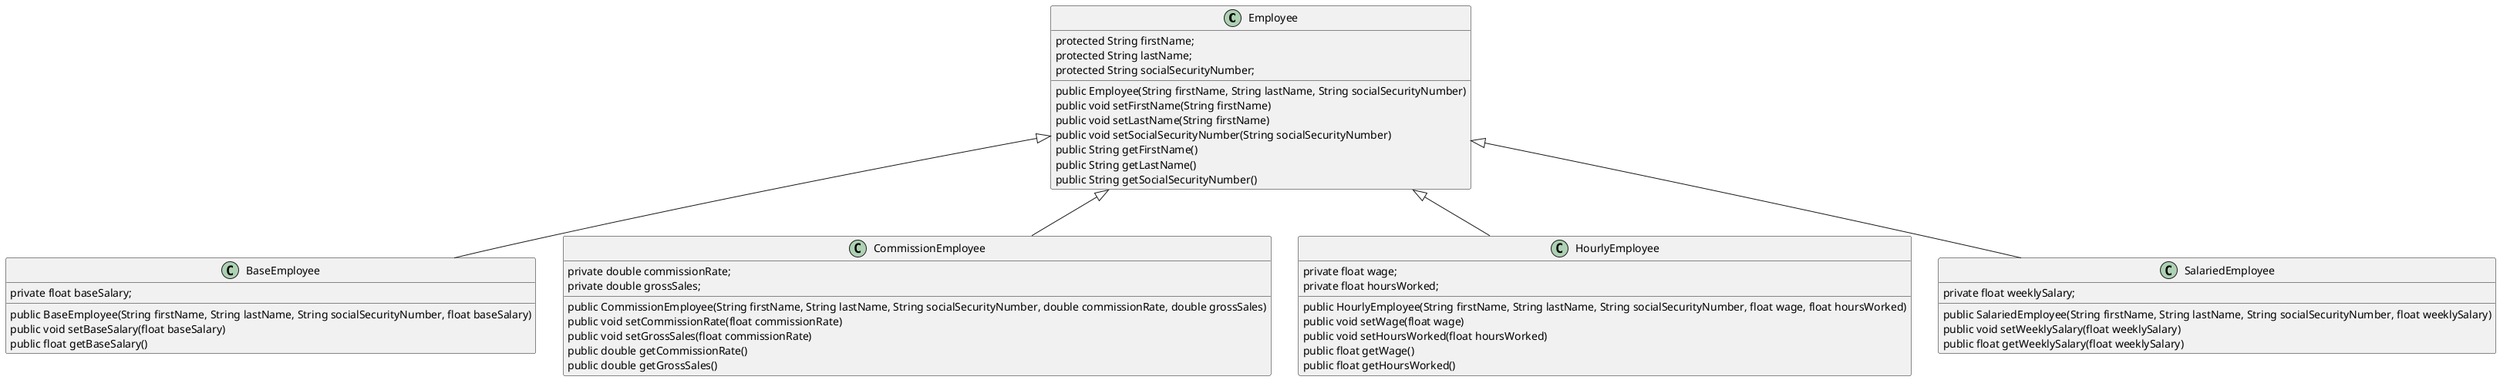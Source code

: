 @startuml
class Employee{
    protected String firstName;
    protected String lastName;
    protected String socialSecurityNumber;

    public Employee(String firstName, String lastName, String socialSecurityNumber)
    public void setFirstName(String firstName)
    public void setLastName(String firstName)
    public void setSocialSecurityNumber(String socialSecurityNumber)
    public String getFirstName()
    public String getLastName()
    public String getSocialSecurityNumber()
}

class BaseEmployee extends Employee{
    private float baseSalary;

    public BaseEmployee(String firstName, String lastName, String socialSecurityNumber, float baseSalary)
    public void setBaseSalary(float baseSalary)
    public float getBaseSalary()
}

class CommissionEmployee extends Employee{
    private double commissionRate;
    private double grossSales;

    public CommissionEmployee(String firstName, String lastName, String socialSecurityNumber, double commissionRate, double grossSales)
    public void setCommissionRate(float commissionRate)
    public void setGrossSales(float commissionRate)
    public double getCommissionRate()
    public double getGrossSales()
}

class HourlyEmployee extends Employee{
    private float wage;
    private float hoursWorked;

    public HourlyEmployee(String firstName, String lastName, String socialSecurityNumber, float wage, float hoursWorked)
    public void setWage(float wage)
    public void setHoursWorked(float hoursWorked)
    public float getWage()
    public float getHoursWorked()
}

class SalariedEmployee extends Employee{
    private float weeklySalary;
    public SalariedEmployee(String firstName, String lastName, String socialSecurityNumber, float weeklySalary)
    public void setWeeklySalary(float weeklySalary)
    public float getWeeklySalary(float weeklySalary)
}
@enduml